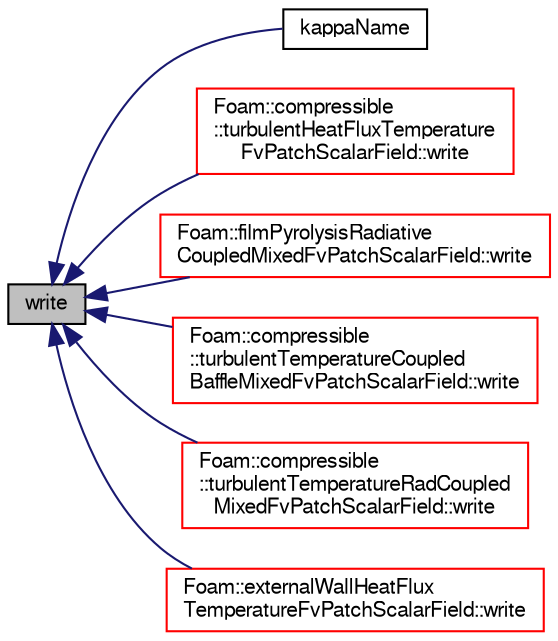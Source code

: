 digraph "write"
{
  bgcolor="transparent";
  edge [fontname="FreeSans",fontsize="10",labelfontname="FreeSans",labelfontsize="10"];
  node [fontname="FreeSans",fontsize="10",shape=record];
  rankdir="LR";
  Node587 [label="write",height=0.2,width=0.4,color="black", fillcolor="grey75", style="filled", fontcolor="black"];
  Node587 -> Node588 [dir="back",color="midnightblue",fontsize="10",style="solid",fontname="FreeSans"];
  Node588 [label="kappaName",height=0.2,width=0.4,color="black",URL="$a30786.html#aa64743405dc184987e27085c81aee402",tooltip="Name of thermal conductivity field. "];
  Node587 -> Node589 [dir="back",color="midnightblue",fontsize="10",style="solid",fontname="FreeSans"];
  Node589 [label="Foam::compressible\l::turbulentHeatFluxTemperature\lFvPatchScalarField::write",height=0.2,width=0.4,color="red",URL="$a30798.html#a293fdfec8bdfbd5c3913ab4c9f3454ff",tooltip="Write. "];
  Node587 -> Node592 [dir="back",color="midnightblue",fontsize="10",style="solid",fontname="FreeSans"];
  Node592 [label="Foam::filmPyrolysisRadiative\lCoupledMixedFvPatchScalarField::write",height=0.2,width=0.4,color="red",URL="$a28982.html#a293fdfec8bdfbd5c3913ab4c9f3454ff",tooltip="Write. "];
  Node587 -> Node595 [dir="back",color="midnightblue",fontsize="10",style="solid",fontname="FreeSans"];
  Node595 [label="Foam::compressible\l::turbulentTemperatureCoupled\lBaffleMixedFvPatchScalarField::write",height=0.2,width=0.4,color="red",URL="$a30802.html#a293fdfec8bdfbd5c3913ab4c9f3454ff",tooltip="Write. "];
  Node587 -> Node598 [dir="back",color="midnightblue",fontsize="10",style="solid",fontname="FreeSans"];
  Node598 [label="Foam::compressible\l::turbulentTemperatureRadCoupled\lMixedFvPatchScalarField::write",height=0.2,width=0.4,color="red",URL="$a30806.html#a293fdfec8bdfbd5c3913ab4c9f3454ff",tooltip="Write. "];
  Node587 -> Node604 [dir="back",color="midnightblue",fontsize="10",style="solid",fontname="FreeSans"];
  Node604 [label="Foam::externalWallHeatFlux\lTemperatureFvPatchScalarField::write",height=0.2,width=0.4,color="red",URL="$a30782.html#a293fdfec8bdfbd5c3913ab4c9f3454ff",tooltip="Write. "];
}
